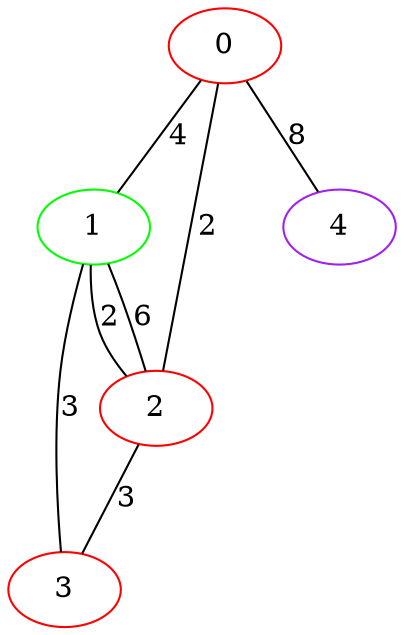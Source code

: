 graph "" {
0 [color=red, weight=1];
1 [color=green, weight=2];
2 [color=red, weight=1];
3 [color=red, weight=1];
4 [color=purple, weight=4];
0 -- 1  [key=0, label=4];
0 -- 2  [key=0, label=2];
0 -- 4  [key=0, label=8];
1 -- 2  [key=0, label=6];
1 -- 2  [key=1, label=2];
1 -- 3  [key=0, label=3];
2 -- 3  [key=0, label=3];
}
